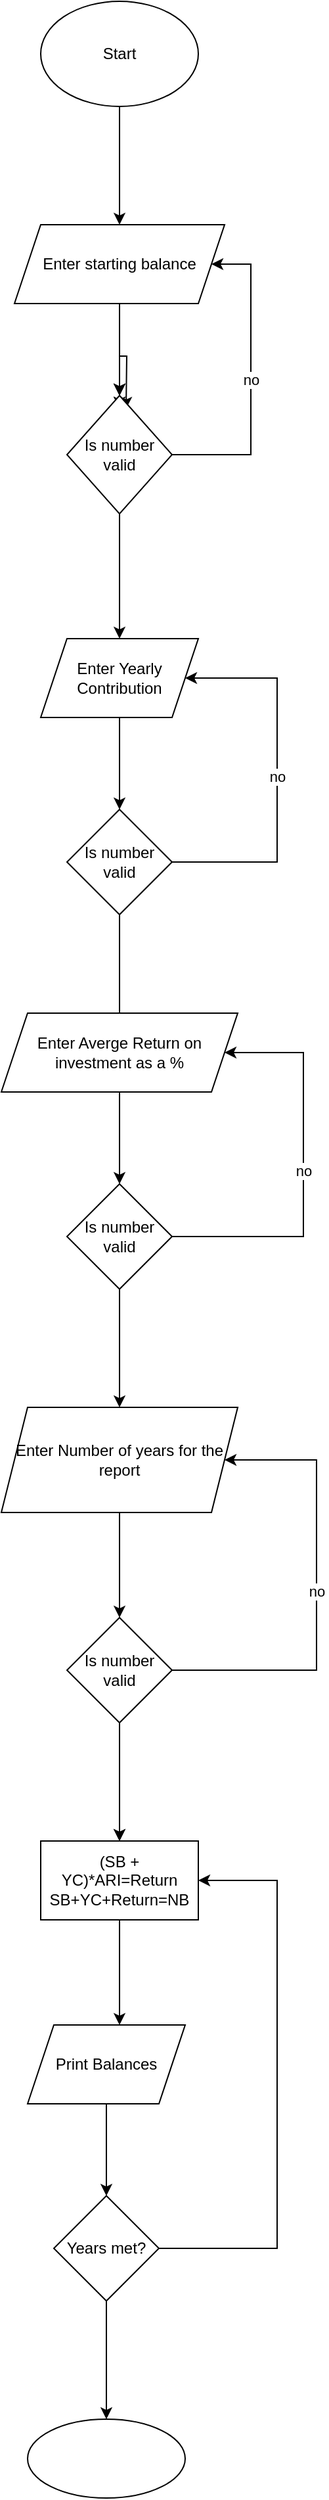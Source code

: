 <mxfile version="15.2.4" type="device"><diagram id="xtbIDn5UYRHX9dzZESTL" name="Page-1"><mxGraphModel dx="1038" dy="579" grid="1" gridSize="10" guides="1" tooltips="1" connect="1" arrows="1" fold="1" page="1" pageScale="1" pageWidth="850" pageHeight="1100" math="0" shadow="0"><root><mxCell id="0"/><mxCell id="1" parent="0"/><mxCell id="LLysa4X8ERuUJu2KOHls-3" value="" style="edgeStyle=orthogonalEdgeStyle;rounded=0;orthogonalLoop=1;jettySize=auto;html=1;" parent="1" source="LLysa4X8ERuUJu2KOHls-1" target="LLysa4X8ERuUJu2KOHls-2" edge="1"><mxGeometry relative="1" as="geometry"/></mxCell><mxCell id="LLysa4X8ERuUJu2KOHls-1" value="Start" style="ellipse;whiteSpace=wrap;html=1;" parent="1" vertex="1"><mxGeometry x="140" y="20" width="120" height="80" as="geometry"/></mxCell><mxCell id="LLysa4X8ERuUJu2KOHls-7" value="" style="edgeStyle=orthogonalEdgeStyle;rounded=0;orthogonalLoop=1;jettySize=auto;html=1;" parent="1" source="LLysa4X8ERuUJu2KOHls-2" edge="1"><mxGeometry relative="1" as="geometry"><mxPoint x="200" y="320" as="targetPoint"/><Array as="points"><mxPoint x="200" y="290"/><mxPoint x="200" y="290"/></Array></mxGeometry></mxCell><mxCell id="LLysa4X8ERuUJu2KOHls-10" value="" style="edgeStyle=orthogonalEdgeStyle;rounded=0;orthogonalLoop=1;jettySize=auto;html=1;" parent="1" source="LLysa4X8ERuUJu2KOHls-2" edge="1"><mxGeometry relative="1" as="geometry"><mxPoint x="200" y="330" as="targetPoint"/></mxGeometry></mxCell><mxCell id="LLysa4X8ERuUJu2KOHls-12" value="" style="edgeStyle=orthogonalEdgeStyle;rounded=0;orthogonalLoop=1;jettySize=auto;html=1;" parent="1" source="LLysa4X8ERuUJu2KOHls-2" edge="1"><mxGeometry relative="1" as="geometry"><mxPoint x="200" y="330" as="targetPoint"/></mxGeometry></mxCell><mxCell id="LLysa4X8ERuUJu2KOHls-14" value="" style="edgeStyle=orthogonalEdgeStyle;rounded=0;orthogonalLoop=1;jettySize=auto;html=1;" parent="1" source="LLysa4X8ERuUJu2KOHls-2" edge="1"><mxGeometry relative="1" as="geometry"><mxPoint x="200" y="320" as="targetPoint"/></mxGeometry></mxCell><mxCell id="LLysa4X8ERuUJu2KOHls-16" value="" style="edgeStyle=orthogonalEdgeStyle;rounded=0;orthogonalLoop=1;jettySize=auto;html=1;" parent="1" source="LLysa4X8ERuUJu2KOHls-2" edge="1"><mxGeometry relative="1" as="geometry"><mxPoint x="205" y="330" as="targetPoint"/></mxGeometry></mxCell><mxCell id="LLysa4X8ERuUJu2KOHls-19" value="" style="edgeStyle=orthogonalEdgeStyle;rounded=0;orthogonalLoop=1;jettySize=auto;html=1;" parent="1" source="LLysa4X8ERuUJu2KOHls-2" target="LLysa4X8ERuUJu2KOHls-18" edge="1"><mxGeometry relative="1" as="geometry"/></mxCell><mxCell id="LLysa4X8ERuUJu2KOHls-2" value="Enter starting balance" style="shape=parallelogram;perimeter=parallelogramPerimeter;whiteSpace=wrap;html=1;fixedSize=1;" parent="1" vertex="1"><mxGeometry x="120" y="190" width="160" height="60" as="geometry"/></mxCell><mxCell id="LLysa4X8ERuUJu2KOHls-20" value="no" style="edgeStyle=orthogonalEdgeStyle;rounded=0;orthogonalLoop=1;jettySize=auto;html=1;entryX=1;entryY=0.5;entryDx=0;entryDy=0;" parent="1" source="LLysa4X8ERuUJu2KOHls-18" target="LLysa4X8ERuUJu2KOHls-2" edge="1"><mxGeometry relative="1" as="geometry"><Array as="points"><mxPoint x="300" y="365"/><mxPoint x="300" y="220"/></Array></mxGeometry></mxCell><mxCell id="LLysa4X8ERuUJu2KOHls-22" value="" style="edgeStyle=orthogonalEdgeStyle;rounded=0;orthogonalLoop=1;jettySize=auto;html=1;" parent="1" source="LLysa4X8ERuUJu2KOHls-18" target="LLysa4X8ERuUJu2KOHls-21" edge="1"><mxGeometry relative="1" as="geometry"/></mxCell><mxCell id="LLysa4X8ERuUJu2KOHls-18" value="Is number valid" style="rhombus;whiteSpace=wrap;html=1;" parent="1" vertex="1"><mxGeometry x="160" y="320" width="80" height="90" as="geometry"/></mxCell><mxCell id="LLysa4X8ERuUJu2KOHls-24" value="" style="edgeStyle=orthogonalEdgeStyle;rounded=0;orthogonalLoop=1;jettySize=auto;html=1;" parent="1" source="LLysa4X8ERuUJu2KOHls-21" target="LLysa4X8ERuUJu2KOHls-23" edge="1"><mxGeometry relative="1" as="geometry"/></mxCell><mxCell id="LLysa4X8ERuUJu2KOHls-21" value="Enter Yearly Contribution" style="shape=parallelogram;perimeter=parallelogramPerimeter;whiteSpace=wrap;html=1;fixedSize=1;" parent="1" vertex="1"><mxGeometry x="140" y="505" width="120" height="60" as="geometry"/></mxCell><mxCell id="LLysa4X8ERuUJu2KOHls-25" value="no" style="edgeStyle=orthogonalEdgeStyle;rounded=0;orthogonalLoop=1;jettySize=auto;html=1;entryX=1;entryY=0.5;entryDx=0;entryDy=0;" parent="1" source="LLysa4X8ERuUJu2KOHls-23" target="LLysa4X8ERuUJu2KOHls-21" edge="1"><mxGeometry relative="1" as="geometry"><Array as="points"><mxPoint x="320" y="675"/><mxPoint x="320" y="535"/></Array></mxGeometry></mxCell><mxCell id="LLysa4X8ERuUJu2KOHls-27" value="" style="edgeStyle=orthogonalEdgeStyle;rounded=0;orthogonalLoop=1;jettySize=auto;html=1;" parent="1" source="LLysa4X8ERuUJu2KOHls-23" edge="1"><mxGeometry relative="1" as="geometry"><mxPoint x="200" y="805" as="targetPoint"/></mxGeometry></mxCell><mxCell id="LLysa4X8ERuUJu2KOHls-23" value="Is number valid" style="rhombus;whiteSpace=wrap;html=1;" parent="1" vertex="1"><mxGeometry x="160" y="635" width="80" height="80" as="geometry"/></mxCell><mxCell id="LLysa4X8ERuUJu2KOHls-30" value="" style="edgeStyle=orthogonalEdgeStyle;rounded=0;orthogonalLoop=1;jettySize=auto;html=1;" parent="1" source="LLysa4X8ERuUJu2KOHls-28" target="LLysa4X8ERuUJu2KOHls-29" edge="1"><mxGeometry relative="1" as="geometry"/></mxCell><mxCell id="LLysa4X8ERuUJu2KOHls-28" value="Enter Averge Return on investment as a %" style="shape=parallelogram;perimeter=parallelogramPerimeter;whiteSpace=wrap;html=1;fixedSize=1;" parent="1" vertex="1"><mxGeometry x="110" y="790" width="180" height="60" as="geometry"/></mxCell><mxCell id="LLysa4X8ERuUJu2KOHls-31" value="no" style="edgeStyle=orthogonalEdgeStyle;rounded=0;orthogonalLoop=1;jettySize=auto;html=1;entryX=1;entryY=0.5;entryDx=0;entryDy=0;" parent="1" source="LLysa4X8ERuUJu2KOHls-29" target="LLysa4X8ERuUJu2KOHls-28" edge="1"><mxGeometry relative="1" as="geometry"><Array as="points"><mxPoint x="340" y="960"/><mxPoint x="340" y="820"/></Array></mxGeometry></mxCell><mxCell id="LLysa4X8ERuUJu2KOHls-33" value="" style="edgeStyle=orthogonalEdgeStyle;rounded=0;orthogonalLoop=1;jettySize=auto;html=1;" parent="1" source="LLysa4X8ERuUJu2KOHls-29" target="LLysa4X8ERuUJu2KOHls-32" edge="1"><mxGeometry relative="1" as="geometry"/></mxCell><mxCell id="LLysa4X8ERuUJu2KOHls-29" value="Is number valid" style="rhombus;whiteSpace=wrap;html=1;" parent="1" vertex="1"><mxGeometry x="160" y="920" width="80" height="80" as="geometry"/></mxCell><mxCell id="LLysa4X8ERuUJu2KOHls-35" value="" style="edgeStyle=orthogonalEdgeStyle;rounded=0;orthogonalLoop=1;jettySize=auto;html=1;" parent="1" source="LLysa4X8ERuUJu2KOHls-32" target="LLysa4X8ERuUJu2KOHls-34" edge="1"><mxGeometry relative="1" as="geometry"/></mxCell><mxCell id="LLysa4X8ERuUJu2KOHls-32" value="Enter Number of years for the report" style="shape=parallelogram;perimeter=parallelogramPerimeter;whiteSpace=wrap;html=1;fixedSize=1;" parent="1" vertex="1"><mxGeometry x="110" y="1090" width="180" height="80" as="geometry"/></mxCell><mxCell id="LLysa4X8ERuUJu2KOHls-36" value="no" style="edgeStyle=orthogonalEdgeStyle;rounded=0;orthogonalLoop=1;jettySize=auto;html=1;entryX=1;entryY=0.5;entryDx=0;entryDy=0;" parent="1" source="LLysa4X8ERuUJu2KOHls-34" target="LLysa4X8ERuUJu2KOHls-32" edge="1"><mxGeometry relative="1" as="geometry"><Array as="points"><mxPoint x="350" y="1290"/><mxPoint x="350" y="1130"/></Array></mxGeometry></mxCell><mxCell id="LLysa4X8ERuUJu2KOHls-38" value="" style="edgeStyle=orthogonalEdgeStyle;rounded=0;orthogonalLoop=1;jettySize=auto;html=1;" parent="1" source="LLysa4X8ERuUJu2KOHls-34" edge="1"><mxGeometry relative="1" as="geometry"><mxPoint x="200" y="1420" as="targetPoint"/></mxGeometry></mxCell><mxCell id="9vU1kalRjKGuvo9gH5oe-2" value="" style="edgeStyle=orthogonalEdgeStyle;rounded=0;orthogonalLoop=1;jettySize=auto;html=1;" edge="1" parent="1" source="LLysa4X8ERuUJu2KOHls-34" target="9vU1kalRjKGuvo9gH5oe-1"><mxGeometry relative="1" as="geometry"/></mxCell><mxCell id="LLysa4X8ERuUJu2KOHls-34" value="Is number valid" style="rhombus;whiteSpace=wrap;html=1;" parent="1" vertex="1"><mxGeometry x="160" y="1250" width="80" height="80" as="geometry"/></mxCell><mxCell id="9vU1kalRjKGuvo9gH5oe-4" value="" style="edgeStyle=orthogonalEdgeStyle;rounded=0;orthogonalLoop=1;jettySize=auto;html=1;" edge="1" parent="1" source="9vU1kalRjKGuvo9gH5oe-1"><mxGeometry relative="1" as="geometry"><mxPoint x="200" y="1560" as="targetPoint"/></mxGeometry></mxCell><mxCell id="9vU1kalRjKGuvo9gH5oe-1" value="(SB + YC)*ARI=Return&lt;br&gt;SB+YC+Return=NB" style="whiteSpace=wrap;html=1;" vertex="1" parent="1"><mxGeometry x="140" y="1420" width="120" height="60" as="geometry"/></mxCell><mxCell id="9vU1kalRjKGuvo9gH5oe-7" value="" style="edgeStyle=orthogonalEdgeStyle;rounded=0;orthogonalLoop=1;jettySize=auto;html=1;" edge="1" parent="1" source="9vU1kalRjKGuvo9gH5oe-5" target="9vU1kalRjKGuvo9gH5oe-6"><mxGeometry relative="1" as="geometry"/></mxCell><mxCell id="9vU1kalRjKGuvo9gH5oe-5" value="Print Balances" style="shape=parallelogram;perimeter=parallelogramPerimeter;whiteSpace=wrap;html=1;fixedSize=1;" vertex="1" parent="1"><mxGeometry x="130" y="1560" width="120" height="60" as="geometry"/></mxCell><mxCell id="9vU1kalRjKGuvo9gH5oe-8" style="edgeStyle=orthogonalEdgeStyle;rounded=0;orthogonalLoop=1;jettySize=auto;html=1;entryX=1;entryY=0.5;entryDx=0;entryDy=0;" edge="1" parent="1" source="9vU1kalRjKGuvo9gH5oe-6" target="9vU1kalRjKGuvo9gH5oe-1"><mxGeometry relative="1" as="geometry"><Array as="points"><mxPoint x="320" y="1730"/><mxPoint x="320" y="1450"/></Array></mxGeometry></mxCell><mxCell id="9vU1kalRjKGuvo9gH5oe-10" value="" style="edgeStyle=orthogonalEdgeStyle;rounded=0;orthogonalLoop=1;jettySize=auto;html=1;" edge="1" parent="1" source="9vU1kalRjKGuvo9gH5oe-6" target="9vU1kalRjKGuvo9gH5oe-9"><mxGeometry relative="1" as="geometry"/></mxCell><mxCell id="9vU1kalRjKGuvo9gH5oe-6" value="Years met?" style="rhombus;whiteSpace=wrap;html=1;" vertex="1" parent="1"><mxGeometry x="150" y="1690" width="80" height="80" as="geometry"/></mxCell><mxCell id="9vU1kalRjKGuvo9gH5oe-9" value="" style="ellipse;whiteSpace=wrap;html=1;" vertex="1" parent="1"><mxGeometry x="130" y="1860" width="120" height="60" as="geometry"/></mxCell></root></mxGraphModel></diagram></mxfile>